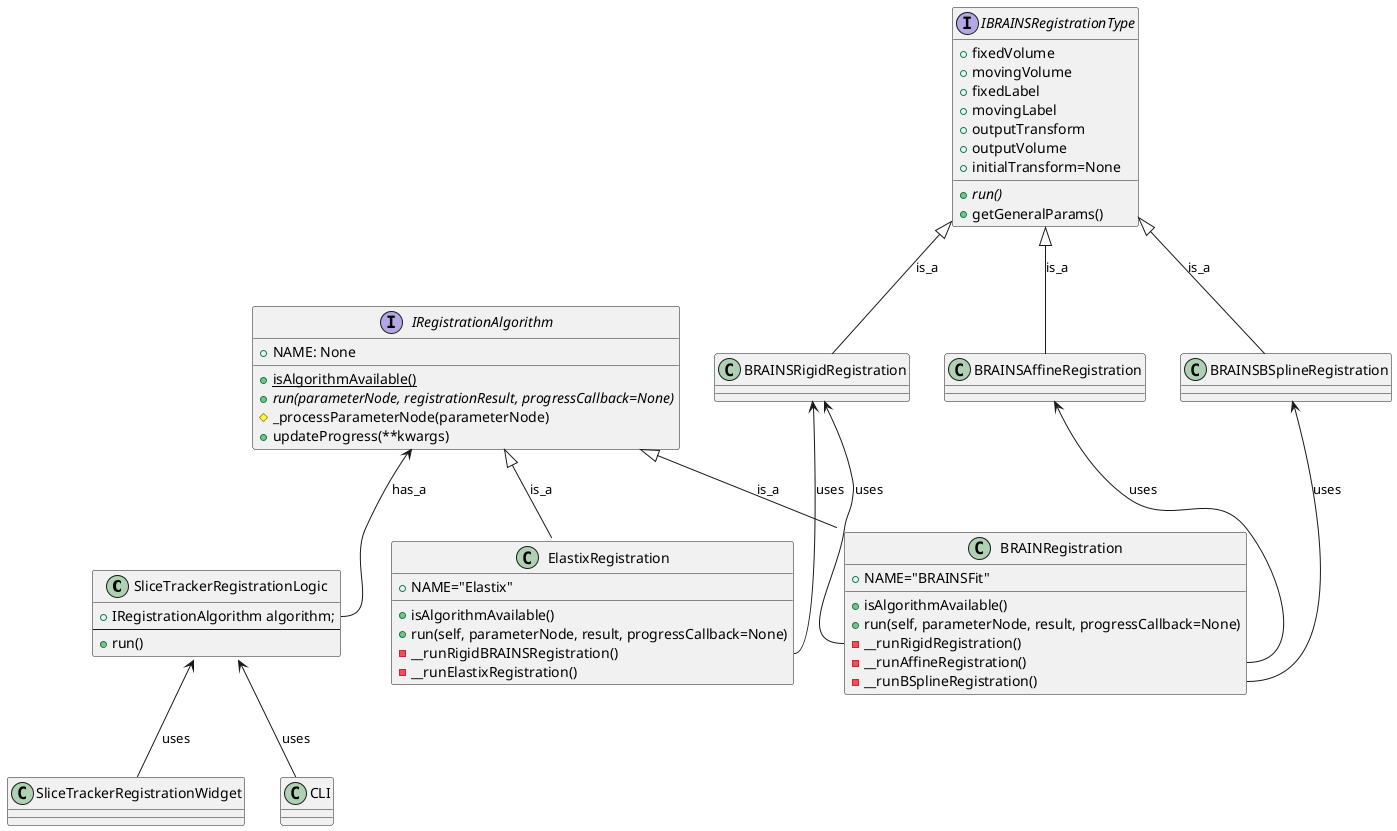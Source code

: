 @startuml

class SliceTrackerRegistrationLogic {
  + IRegistrationAlgorithm algorithm;
  --
  + run()
}

IRegistrationAlgorithm <-- SliceTrackerRegistrationLogic::algorithm: has_a


SliceTrackerRegistrationLogic <-- SliceTrackerRegistrationWidget: uses
SliceTrackerRegistrationLogic <-- CLI: uses


interface IRegistrationAlgorithm {
  + NAME: None
  + {static} isAlgorithmAvailable()
  + {abstract} run(parameterNode, registrationResult, progressCallback=None)
  # _processParameterNode(parameterNode)
  + updateProgress(**kwargs)
}

class BRAINRegistration {
  + NAME="BRAINSFit"
  + isAlgorithmAvailable()
  + run(self, parameterNode, result, progressCallback=None)
  - __runRigidRegistration()
  - __runAffineRegistration()
  - __runBSplineRegistration()
}

class ElastixRegistration {
  + NAME="Elastix"
  + isAlgorithmAvailable()
  + run(self, parameterNode, result, progressCallback=None)
  - __runRigidBRAINSRegistration()
  - __runElastixRegistration()
}

BRAINSRigidRegistration <-- ElastixRegistration::__runRigidBRAINSRegistration: uses

BRAINSRigidRegistration <-- BRAINRegistration::__runRigidRegistration: uses
BRAINSAffineRegistration <-- BRAINRegistration::__runAffineRegistration: uses
BRAINSBSplineRegistration <-- BRAINRegistration::__runBSplineRegistration: uses

IRegistrationAlgorithm <|-- BRAINRegistration: is_a
IRegistrationAlgorithm <|-- ElastixRegistration: is_a

interface IBRAINSRegistrationType{
  + fixedVolume
  + movingVolume
  + fixedLabel
  + movingLabel
  + outputTransform
  + outputVolume
  + initialTransform=None
  + {abstract} run()
  + getGeneralParams()
}

IBRAINSRegistrationType <|-- BRAINSRigidRegistration : is_a
IBRAINSRegistrationType <|-- BRAINSAffineRegistration : is_a
IBRAINSRegistrationType <|-- BRAINSBSplineRegistration : is_a

@enduml